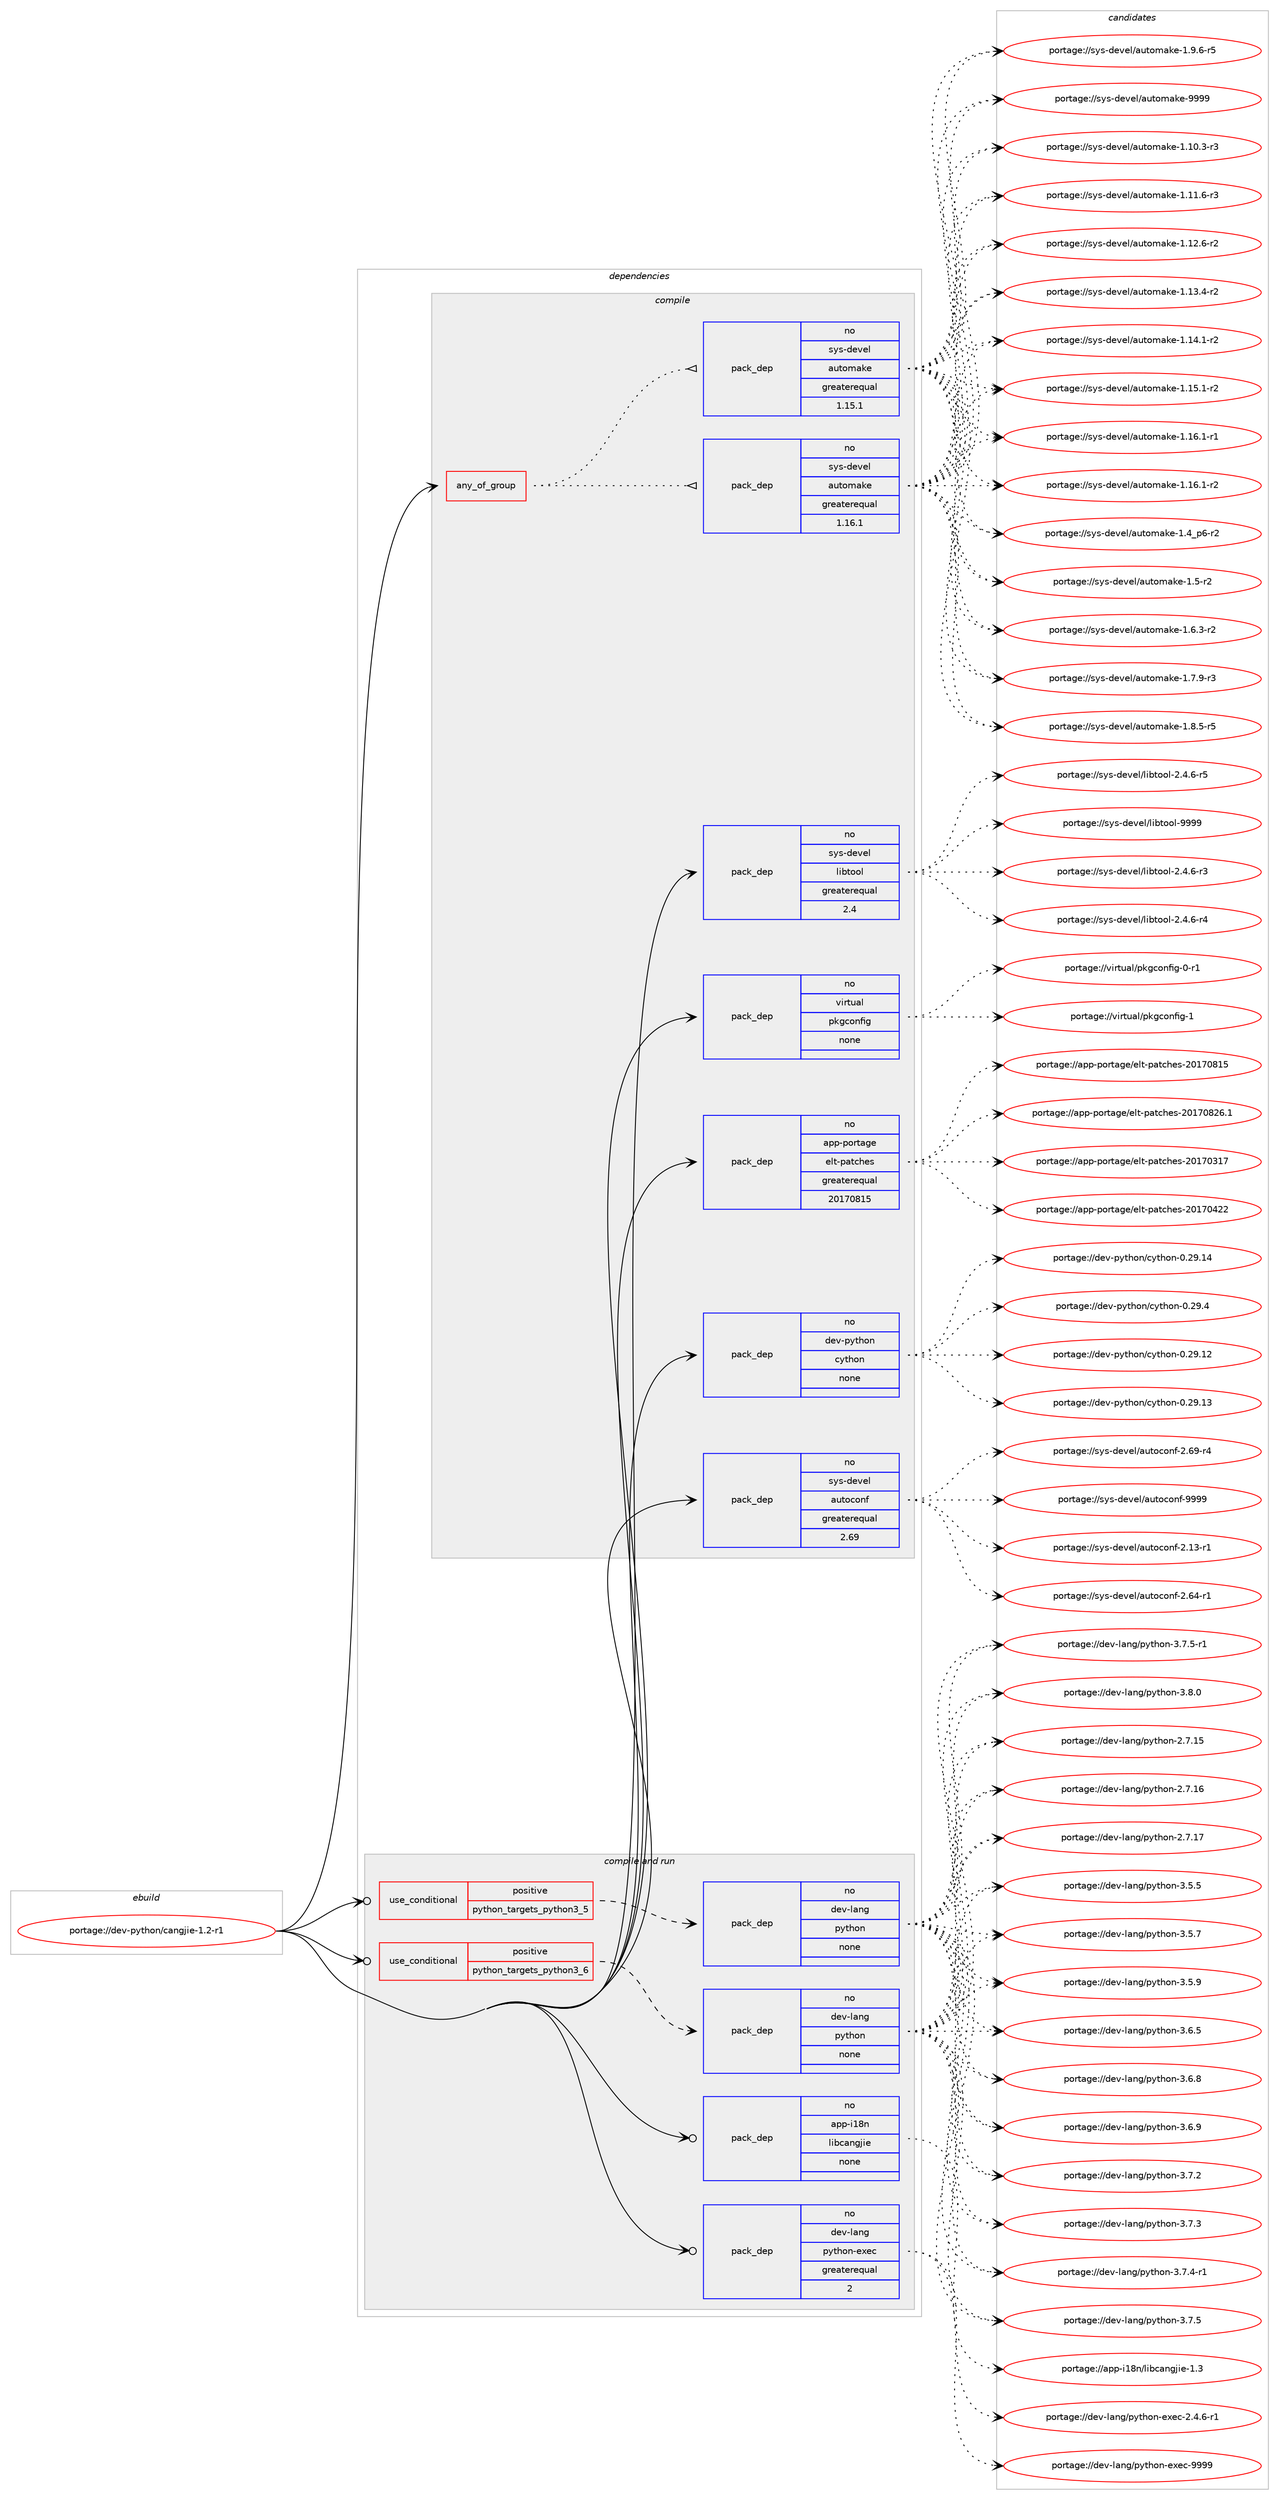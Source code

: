 digraph prolog {

# *************
# Graph options
# *************

newrank=true;
concentrate=true;
compound=true;
graph [rankdir=LR,fontname=Helvetica,fontsize=10,ranksep=1.5];#, ranksep=2.5, nodesep=0.2];
edge  [arrowhead=vee];
node  [fontname=Helvetica,fontsize=10];

# **********
# The ebuild
# **********

subgraph cluster_leftcol {
color=gray;
rank=same;
label=<<i>ebuild</i>>;
id [label="portage://dev-python/cangjie-1.2-r1", color=red, width=4, href="../dev-python/cangjie-1.2-r1.svg"];
}

# ****************
# The dependencies
# ****************

subgraph cluster_midcol {
color=gray;
label=<<i>dependencies</i>>;
subgraph cluster_compile {
fillcolor="#eeeeee";
style=filled;
label=<<i>compile</i>>;
subgraph any3243 {
dependency133046 [label=<<TABLE BORDER="0" CELLBORDER="1" CELLSPACING="0" CELLPADDING="4"><TR><TD CELLPADDING="10">any_of_group</TD></TR></TABLE>>, shape=none, color=red];subgraph pack103165 {
dependency133047 [label=<<TABLE BORDER="0" CELLBORDER="1" CELLSPACING="0" CELLPADDING="4" WIDTH="220"><TR><TD ROWSPAN="6" CELLPADDING="30">pack_dep</TD></TR><TR><TD WIDTH="110">no</TD></TR><TR><TD>sys-devel</TD></TR><TR><TD>automake</TD></TR><TR><TD>greaterequal</TD></TR><TR><TD>1.16.1</TD></TR></TABLE>>, shape=none, color=blue];
}
dependency133046:e -> dependency133047:w [weight=20,style="dotted",arrowhead="oinv"];
subgraph pack103166 {
dependency133048 [label=<<TABLE BORDER="0" CELLBORDER="1" CELLSPACING="0" CELLPADDING="4" WIDTH="220"><TR><TD ROWSPAN="6" CELLPADDING="30">pack_dep</TD></TR><TR><TD WIDTH="110">no</TD></TR><TR><TD>sys-devel</TD></TR><TR><TD>automake</TD></TR><TR><TD>greaterequal</TD></TR><TR><TD>1.15.1</TD></TR></TABLE>>, shape=none, color=blue];
}
dependency133046:e -> dependency133048:w [weight=20,style="dotted",arrowhead="oinv"];
}
id:e -> dependency133046:w [weight=20,style="solid",arrowhead="vee"];
subgraph pack103167 {
dependency133049 [label=<<TABLE BORDER="0" CELLBORDER="1" CELLSPACING="0" CELLPADDING="4" WIDTH="220"><TR><TD ROWSPAN="6" CELLPADDING="30">pack_dep</TD></TR><TR><TD WIDTH="110">no</TD></TR><TR><TD>app-portage</TD></TR><TR><TD>elt-patches</TD></TR><TR><TD>greaterequal</TD></TR><TR><TD>20170815</TD></TR></TABLE>>, shape=none, color=blue];
}
id:e -> dependency133049:w [weight=20,style="solid",arrowhead="vee"];
subgraph pack103168 {
dependency133050 [label=<<TABLE BORDER="0" CELLBORDER="1" CELLSPACING="0" CELLPADDING="4" WIDTH="220"><TR><TD ROWSPAN="6" CELLPADDING="30">pack_dep</TD></TR><TR><TD WIDTH="110">no</TD></TR><TR><TD>dev-python</TD></TR><TR><TD>cython</TD></TR><TR><TD>none</TD></TR><TR><TD></TD></TR></TABLE>>, shape=none, color=blue];
}
id:e -> dependency133050:w [weight=20,style="solid",arrowhead="vee"];
subgraph pack103169 {
dependency133051 [label=<<TABLE BORDER="0" CELLBORDER="1" CELLSPACING="0" CELLPADDING="4" WIDTH="220"><TR><TD ROWSPAN="6" CELLPADDING="30">pack_dep</TD></TR><TR><TD WIDTH="110">no</TD></TR><TR><TD>sys-devel</TD></TR><TR><TD>autoconf</TD></TR><TR><TD>greaterequal</TD></TR><TR><TD>2.69</TD></TR></TABLE>>, shape=none, color=blue];
}
id:e -> dependency133051:w [weight=20,style="solid",arrowhead="vee"];
subgraph pack103170 {
dependency133052 [label=<<TABLE BORDER="0" CELLBORDER="1" CELLSPACING="0" CELLPADDING="4" WIDTH="220"><TR><TD ROWSPAN="6" CELLPADDING="30">pack_dep</TD></TR><TR><TD WIDTH="110">no</TD></TR><TR><TD>sys-devel</TD></TR><TR><TD>libtool</TD></TR><TR><TD>greaterequal</TD></TR><TR><TD>2.4</TD></TR></TABLE>>, shape=none, color=blue];
}
id:e -> dependency133052:w [weight=20,style="solid",arrowhead="vee"];
subgraph pack103171 {
dependency133053 [label=<<TABLE BORDER="0" CELLBORDER="1" CELLSPACING="0" CELLPADDING="4" WIDTH="220"><TR><TD ROWSPAN="6" CELLPADDING="30">pack_dep</TD></TR><TR><TD WIDTH="110">no</TD></TR><TR><TD>virtual</TD></TR><TR><TD>pkgconfig</TD></TR><TR><TD>none</TD></TR><TR><TD></TD></TR></TABLE>>, shape=none, color=blue];
}
id:e -> dependency133053:w [weight=20,style="solid",arrowhead="vee"];
}
subgraph cluster_compileandrun {
fillcolor="#eeeeee";
style=filled;
label=<<i>compile and run</i>>;
subgraph cond26573 {
dependency133054 [label=<<TABLE BORDER="0" CELLBORDER="1" CELLSPACING="0" CELLPADDING="4"><TR><TD ROWSPAN="3" CELLPADDING="10">use_conditional</TD></TR><TR><TD>positive</TD></TR><TR><TD>python_targets_python3_5</TD></TR></TABLE>>, shape=none, color=red];
subgraph pack103172 {
dependency133055 [label=<<TABLE BORDER="0" CELLBORDER="1" CELLSPACING="0" CELLPADDING="4" WIDTH="220"><TR><TD ROWSPAN="6" CELLPADDING="30">pack_dep</TD></TR><TR><TD WIDTH="110">no</TD></TR><TR><TD>dev-lang</TD></TR><TR><TD>python</TD></TR><TR><TD>none</TD></TR><TR><TD></TD></TR></TABLE>>, shape=none, color=blue];
}
dependency133054:e -> dependency133055:w [weight=20,style="dashed",arrowhead="vee"];
}
id:e -> dependency133054:w [weight=20,style="solid",arrowhead="odotvee"];
subgraph cond26574 {
dependency133056 [label=<<TABLE BORDER="0" CELLBORDER="1" CELLSPACING="0" CELLPADDING="4"><TR><TD ROWSPAN="3" CELLPADDING="10">use_conditional</TD></TR><TR><TD>positive</TD></TR><TR><TD>python_targets_python3_6</TD></TR></TABLE>>, shape=none, color=red];
subgraph pack103173 {
dependency133057 [label=<<TABLE BORDER="0" CELLBORDER="1" CELLSPACING="0" CELLPADDING="4" WIDTH="220"><TR><TD ROWSPAN="6" CELLPADDING="30">pack_dep</TD></TR><TR><TD WIDTH="110">no</TD></TR><TR><TD>dev-lang</TD></TR><TR><TD>python</TD></TR><TR><TD>none</TD></TR><TR><TD></TD></TR></TABLE>>, shape=none, color=blue];
}
dependency133056:e -> dependency133057:w [weight=20,style="dashed",arrowhead="vee"];
}
id:e -> dependency133056:w [weight=20,style="solid",arrowhead="odotvee"];
subgraph pack103174 {
dependency133058 [label=<<TABLE BORDER="0" CELLBORDER="1" CELLSPACING="0" CELLPADDING="4" WIDTH="220"><TR><TD ROWSPAN="6" CELLPADDING="30">pack_dep</TD></TR><TR><TD WIDTH="110">no</TD></TR><TR><TD>app-i18n</TD></TR><TR><TD>libcangjie</TD></TR><TR><TD>none</TD></TR><TR><TD></TD></TR></TABLE>>, shape=none, color=blue];
}
id:e -> dependency133058:w [weight=20,style="solid",arrowhead="odotvee"];
subgraph pack103175 {
dependency133059 [label=<<TABLE BORDER="0" CELLBORDER="1" CELLSPACING="0" CELLPADDING="4" WIDTH="220"><TR><TD ROWSPAN="6" CELLPADDING="30">pack_dep</TD></TR><TR><TD WIDTH="110">no</TD></TR><TR><TD>dev-lang</TD></TR><TR><TD>python-exec</TD></TR><TR><TD>greaterequal</TD></TR><TR><TD>2</TD></TR></TABLE>>, shape=none, color=blue];
}
id:e -> dependency133059:w [weight=20,style="solid",arrowhead="odotvee"];
}
subgraph cluster_run {
fillcolor="#eeeeee";
style=filled;
label=<<i>run</i>>;
}
}

# **************
# The candidates
# **************

subgraph cluster_choices {
rank=same;
color=gray;
label=<<i>candidates</i>>;

subgraph choice103165 {
color=black;
nodesep=1;
choiceportage11512111545100101118101108479711711611110997107101454946494846514511451 [label="portage://sys-devel/automake-1.10.3-r3", color=red, width=4,href="../sys-devel/automake-1.10.3-r3.svg"];
choiceportage11512111545100101118101108479711711611110997107101454946494946544511451 [label="portage://sys-devel/automake-1.11.6-r3", color=red, width=4,href="../sys-devel/automake-1.11.6-r3.svg"];
choiceportage11512111545100101118101108479711711611110997107101454946495046544511450 [label="portage://sys-devel/automake-1.12.6-r2", color=red, width=4,href="../sys-devel/automake-1.12.6-r2.svg"];
choiceportage11512111545100101118101108479711711611110997107101454946495146524511450 [label="portage://sys-devel/automake-1.13.4-r2", color=red, width=4,href="../sys-devel/automake-1.13.4-r2.svg"];
choiceportage11512111545100101118101108479711711611110997107101454946495246494511450 [label="portage://sys-devel/automake-1.14.1-r2", color=red, width=4,href="../sys-devel/automake-1.14.1-r2.svg"];
choiceportage11512111545100101118101108479711711611110997107101454946495346494511450 [label="portage://sys-devel/automake-1.15.1-r2", color=red, width=4,href="../sys-devel/automake-1.15.1-r2.svg"];
choiceportage11512111545100101118101108479711711611110997107101454946495446494511449 [label="portage://sys-devel/automake-1.16.1-r1", color=red, width=4,href="../sys-devel/automake-1.16.1-r1.svg"];
choiceportage11512111545100101118101108479711711611110997107101454946495446494511450 [label="portage://sys-devel/automake-1.16.1-r2", color=red, width=4,href="../sys-devel/automake-1.16.1-r2.svg"];
choiceportage115121115451001011181011084797117116111109971071014549465295112544511450 [label="portage://sys-devel/automake-1.4_p6-r2", color=red, width=4,href="../sys-devel/automake-1.4_p6-r2.svg"];
choiceportage11512111545100101118101108479711711611110997107101454946534511450 [label="portage://sys-devel/automake-1.5-r2", color=red, width=4,href="../sys-devel/automake-1.5-r2.svg"];
choiceportage115121115451001011181011084797117116111109971071014549465446514511450 [label="portage://sys-devel/automake-1.6.3-r2", color=red, width=4,href="../sys-devel/automake-1.6.3-r2.svg"];
choiceportage115121115451001011181011084797117116111109971071014549465546574511451 [label="portage://sys-devel/automake-1.7.9-r3", color=red, width=4,href="../sys-devel/automake-1.7.9-r3.svg"];
choiceportage115121115451001011181011084797117116111109971071014549465646534511453 [label="portage://sys-devel/automake-1.8.5-r5", color=red, width=4,href="../sys-devel/automake-1.8.5-r5.svg"];
choiceportage115121115451001011181011084797117116111109971071014549465746544511453 [label="portage://sys-devel/automake-1.9.6-r5", color=red, width=4,href="../sys-devel/automake-1.9.6-r5.svg"];
choiceportage115121115451001011181011084797117116111109971071014557575757 [label="portage://sys-devel/automake-9999", color=red, width=4,href="../sys-devel/automake-9999.svg"];
dependency133047:e -> choiceportage11512111545100101118101108479711711611110997107101454946494846514511451:w [style=dotted,weight="100"];
dependency133047:e -> choiceportage11512111545100101118101108479711711611110997107101454946494946544511451:w [style=dotted,weight="100"];
dependency133047:e -> choiceportage11512111545100101118101108479711711611110997107101454946495046544511450:w [style=dotted,weight="100"];
dependency133047:e -> choiceportage11512111545100101118101108479711711611110997107101454946495146524511450:w [style=dotted,weight="100"];
dependency133047:e -> choiceportage11512111545100101118101108479711711611110997107101454946495246494511450:w [style=dotted,weight="100"];
dependency133047:e -> choiceportage11512111545100101118101108479711711611110997107101454946495346494511450:w [style=dotted,weight="100"];
dependency133047:e -> choiceportage11512111545100101118101108479711711611110997107101454946495446494511449:w [style=dotted,weight="100"];
dependency133047:e -> choiceportage11512111545100101118101108479711711611110997107101454946495446494511450:w [style=dotted,weight="100"];
dependency133047:e -> choiceportage115121115451001011181011084797117116111109971071014549465295112544511450:w [style=dotted,weight="100"];
dependency133047:e -> choiceportage11512111545100101118101108479711711611110997107101454946534511450:w [style=dotted,weight="100"];
dependency133047:e -> choiceportage115121115451001011181011084797117116111109971071014549465446514511450:w [style=dotted,weight="100"];
dependency133047:e -> choiceportage115121115451001011181011084797117116111109971071014549465546574511451:w [style=dotted,weight="100"];
dependency133047:e -> choiceportage115121115451001011181011084797117116111109971071014549465646534511453:w [style=dotted,weight="100"];
dependency133047:e -> choiceportage115121115451001011181011084797117116111109971071014549465746544511453:w [style=dotted,weight="100"];
dependency133047:e -> choiceportage115121115451001011181011084797117116111109971071014557575757:w [style=dotted,weight="100"];
}
subgraph choice103166 {
color=black;
nodesep=1;
choiceportage11512111545100101118101108479711711611110997107101454946494846514511451 [label="portage://sys-devel/automake-1.10.3-r3", color=red, width=4,href="../sys-devel/automake-1.10.3-r3.svg"];
choiceportage11512111545100101118101108479711711611110997107101454946494946544511451 [label="portage://sys-devel/automake-1.11.6-r3", color=red, width=4,href="../sys-devel/automake-1.11.6-r3.svg"];
choiceportage11512111545100101118101108479711711611110997107101454946495046544511450 [label="portage://sys-devel/automake-1.12.6-r2", color=red, width=4,href="../sys-devel/automake-1.12.6-r2.svg"];
choiceportage11512111545100101118101108479711711611110997107101454946495146524511450 [label="portage://sys-devel/automake-1.13.4-r2", color=red, width=4,href="../sys-devel/automake-1.13.4-r2.svg"];
choiceportage11512111545100101118101108479711711611110997107101454946495246494511450 [label="portage://sys-devel/automake-1.14.1-r2", color=red, width=4,href="../sys-devel/automake-1.14.1-r2.svg"];
choiceportage11512111545100101118101108479711711611110997107101454946495346494511450 [label="portage://sys-devel/automake-1.15.1-r2", color=red, width=4,href="../sys-devel/automake-1.15.1-r2.svg"];
choiceportage11512111545100101118101108479711711611110997107101454946495446494511449 [label="portage://sys-devel/automake-1.16.1-r1", color=red, width=4,href="../sys-devel/automake-1.16.1-r1.svg"];
choiceportage11512111545100101118101108479711711611110997107101454946495446494511450 [label="portage://sys-devel/automake-1.16.1-r2", color=red, width=4,href="../sys-devel/automake-1.16.1-r2.svg"];
choiceportage115121115451001011181011084797117116111109971071014549465295112544511450 [label="portage://sys-devel/automake-1.4_p6-r2", color=red, width=4,href="../sys-devel/automake-1.4_p6-r2.svg"];
choiceportage11512111545100101118101108479711711611110997107101454946534511450 [label="portage://sys-devel/automake-1.5-r2", color=red, width=4,href="../sys-devel/automake-1.5-r2.svg"];
choiceportage115121115451001011181011084797117116111109971071014549465446514511450 [label="portage://sys-devel/automake-1.6.3-r2", color=red, width=4,href="../sys-devel/automake-1.6.3-r2.svg"];
choiceportage115121115451001011181011084797117116111109971071014549465546574511451 [label="portage://sys-devel/automake-1.7.9-r3", color=red, width=4,href="../sys-devel/automake-1.7.9-r3.svg"];
choiceportage115121115451001011181011084797117116111109971071014549465646534511453 [label="portage://sys-devel/automake-1.8.5-r5", color=red, width=4,href="../sys-devel/automake-1.8.5-r5.svg"];
choiceportage115121115451001011181011084797117116111109971071014549465746544511453 [label="portage://sys-devel/automake-1.9.6-r5", color=red, width=4,href="../sys-devel/automake-1.9.6-r5.svg"];
choiceportage115121115451001011181011084797117116111109971071014557575757 [label="portage://sys-devel/automake-9999", color=red, width=4,href="../sys-devel/automake-9999.svg"];
dependency133048:e -> choiceportage11512111545100101118101108479711711611110997107101454946494846514511451:w [style=dotted,weight="100"];
dependency133048:e -> choiceportage11512111545100101118101108479711711611110997107101454946494946544511451:w [style=dotted,weight="100"];
dependency133048:e -> choiceportage11512111545100101118101108479711711611110997107101454946495046544511450:w [style=dotted,weight="100"];
dependency133048:e -> choiceportage11512111545100101118101108479711711611110997107101454946495146524511450:w [style=dotted,weight="100"];
dependency133048:e -> choiceportage11512111545100101118101108479711711611110997107101454946495246494511450:w [style=dotted,weight="100"];
dependency133048:e -> choiceportage11512111545100101118101108479711711611110997107101454946495346494511450:w [style=dotted,weight="100"];
dependency133048:e -> choiceportage11512111545100101118101108479711711611110997107101454946495446494511449:w [style=dotted,weight="100"];
dependency133048:e -> choiceportage11512111545100101118101108479711711611110997107101454946495446494511450:w [style=dotted,weight="100"];
dependency133048:e -> choiceportage115121115451001011181011084797117116111109971071014549465295112544511450:w [style=dotted,weight="100"];
dependency133048:e -> choiceportage11512111545100101118101108479711711611110997107101454946534511450:w [style=dotted,weight="100"];
dependency133048:e -> choiceportage115121115451001011181011084797117116111109971071014549465446514511450:w [style=dotted,weight="100"];
dependency133048:e -> choiceportage115121115451001011181011084797117116111109971071014549465546574511451:w [style=dotted,weight="100"];
dependency133048:e -> choiceportage115121115451001011181011084797117116111109971071014549465646534511453:w [style=dotted,weight="100"];
dependency133048:e -> choiceportage115121115451001011181011084797117116111109971071014549465746544511453:w [style=dotted,weight="100"];
dependency133048:e -> choiceportage115121115451001011181011084797117116111109971071014557575757:w [style=dotted,weight="100"];
}
subgraph choice103167 {
color=black;
nodesep=1;
choiceportage97112112451121111141169710310147101108116451129711699104101115455048495548514955 [label="portage://app-portage/elt-patches-20170317", color=red, width=4,href="../app-portage/elt-patches-20170317.svg"];
choiceportage97112112451121111141169710310147101108116451129711699104101115455048495548525050 [label="portage://app-portage/elt-patches-20170422", color=red, width=4,href="../app-portage/elt-patches-20170422.svg"];
choiceportage97112112451121111141169710310147101108116451129711699104101115455048495548564953 [label="portage://app-portage/elt-patches-20170815", color=red, width=4,href="../app-portage/elt-patches-20170815.svg"];
choiceportage971121124511211111411697103101471011081164511297116991041011154550484955485650544649 [label="portage://app-portage/elt-patches-20170826.1", color=red, width=4,href="../app-portage/elt-patches-20170826.1.svg"];
dependency133049:e -> choiceportage97112112451121111141169710310147101108116451129711699104101115455048495548514955:w [style=dotted,weight="100"];
dependency133049:e -> choiceportage97112112451121111141169710310147101108116451129711699104101115455048495548525050:w [style=dotted,weight="100"];
dependency133049:e -> choiceportage97112112451121111141169710310147101108116451129711699104101115455048495548564953:w [style=dotted,weight="100"];
dependency133049:e -> choiceportage971121124511211111411697103101471011081164511297116991041011154550484955485650544649:w [style=dotted,weight="100"];
}
subgraph choice103168 {
color=black;
nodesep=1;
choiceportage1001011184511212111610411111047991211161041111104548465057464950 [label="portage://dev-python/cython-0.29.12", color=red, width=4,href="../dev-python/cython-0.29.12.svg"];
choiceportage1001011184511212111610411111047991211161041111104548465057464951 [label="portage://dev-python/cython-0.29.13", color=red, width=4,href="../dev-python/cython-0.29.13.svg"];
choiceportage1001011184511212111610411111047991211161041111104548465057464952 [label="portage://dev-python/cython-0.29.14", color=red, width=4,href="../dev-python/cython-0.29.14.svg"];
choiceportage10010111845112121116104111110479912111610411111045484650574652 [label="portage://dev-python/cython-0.29.4", color=red, width=4,href="../dev-python/cython-0.29.4.svg"];
dependency133050:e -> choiceportage1001011184511212111610411111047991211161041111104548465057464950:w [style=dotted,weight="100"];
dependency133050:e -> choiceportage1001011184511212111610411111047991211161041111104548465057464951:w [style=dotted,weight="100"];
dependency133050:e -> choiceportage1001011184511212111610411111047991211161041111104548465057464952:w [style=dotted,weight="100"];
dependency133050:e -> choiceportage10010111845112121116104111110479912111610411111045484650574652:w [style=dotted,weight="100"];
}
subgraph choice103169 {
color=black;
nodesep=1;
choiceportage1151211154510010111810110847971171161119911111010245504649514511449 [label="portage://sys-devel/autoconf-2.13-r1", color=red, width=4,href="../sys-devel/autoconf-2.13-r1.svg"];
choiceportage1151211154510010111810110847971171161119911111010245504654524511449 [label="portage://sys-devel/autoconf-2.64-r1", color=red, width=4,href="../sys-devel/autoconf-2.64-r1.svg"];
choiceportage1151211154510010111810110847971171161119911111010245504654574511452 [label="portage://sys-devel/autoconf-2.69-r4", color=red, width=4,href="../sys-devel/autoconf-2.69-r4.svg"];
choiceportage115121115451001011181011084797117116111991111101024557575757 [label="portage://sys-devel/autoconf-9999", color=red, width=4,href="../sys-devel/autoconf-9999.svg"];
dependency133051:e -> choiceportage1151211154510010111810110847971171161119911111010245504649514511449:w [style=dotted,weight="100"];
dependency133051:e -> choiceportage1151211154510010111810110847971171161119911111010245504654524511449:w [style=dotted,weight="100"];
dependency133051:e -> choiceportage1151211154510010111810110847971171161119911111010245504654574511452:w [style=dotted,weight="100"];
dependency133051:e -> choiceportage115121115451001011181011084797117116111991111101024557575757:w [style=dotted,weight="100"];
}
subgraph choice103170 {
color=black;
nodesep=1;
choiceportage1151211154510010111810110847108105981161111111084550465246544511451 [label="portage://sys-devel/libtool-2.4.6-r3", color=red, width=4,href="../sys-devel/libtool-2.4.6-r3.svg"];
choiceportage1151211154510010111810110847108105981161111111084550465246544511452 [label="portage://sys-devel/libtool-2.4.6-r4", color=red, width=4,href="../sys-devel/libtool-2.4.6-r4.svg"];
choiceportage1151211154510010111810110847108105981161111111084550465246544511453 [label="portage://sys-devel/libtool-2.4.6-r5", color=red, width=4,href="../sys-devel/libtool-2.4.6-r5.svg"];
choiceportage1151211154510010111810110847108105981161111111084557575757 [label="portage://sys-devel/libtool-9999", color=red, width=4,href="../sys-devel/libtool-9999.svg"];
dependency133052:e -> choiceportage1151211154510010111810110847108105981161111111084550465246544511451:w [style=dotted,weight="100"];
dependency133052:e -> choiceportage1151211154510010111810110847108105981161111111084550465246544511452:w [style=dotted,weight="100"];
dependency133052:e -> choiceportage1151211154510010111810110847108105981161111111084550465246544511453:w [style=dotted,weight="100"];
dependency133052:e -> choiceportage1151211154510010111810110847108105981161111111084557575757:w [style=dotted,weight="100"];
}
subgraph choice103171 {
color=black;
nodesep=1;
choiceportage11810511411611797108471121071039911111010210510345484511449 [label="portage://virtual/pkgconfig-0-r1", color=red, width=4,href="../virtual/pkgconfig-0-r1.svg"];
choiceportage1181051141161179710847112107103991111101021051034549 [label="portage://virtual/pkgconfig-1", color=red, width=4,href="../virtual/pkgconfig-1.svg"];
dependency133053:e -> choiceportage11810511411611797108471121071039911111010210510345484511449:w [style=dotted,weight="100"];
dependency133053:e -> choiceportage1181051141161179710847112107103991111101021051034549:w [style=dotted,weight="100"];
}
subgraph choice103172 {
color=black;
nodesep=1;
choiceportage10010111845108971101034711212111610411111045504655464953 [label="portage://dev-lang/python-2.7.15", color=red, width=4,href="../dev-lang/python-2.7.15.svg"];
choiceportage10010111845108971101034711212111610411111045504655464954 [label="portage://dev-lang/python-2.7.16", color=red, width=4,href="../dev-lang/python-2.7.16.svg"];
choiceportage10010111845108971101034711212111610411111045504655464955 [label="portage://dev-lang/python-2.7.17", color=red, width=4,href="../dev-lang/python-2.7.17.svg"];
choiceportage100101118451089711010347112121116104111110455146534653 [label="portage://dev-lang/python-3.5.5", color=red, width=4,href="../dev-lang/python-3.5.5.svg"];
choiceportage100101118451089711010347112121116104111110455146534655 [label="portage://dev-lang/python-3.5.7", color=red, width=4,href="../dev-lang/python-3.5.7.svg"];
choiceportage100101118451089711010347112121116104111110455146534657 [label="portage://dev-lang/python-3.5.9", color=red, width=4,href="../dev-lang/python-3.5.9.svg"];
choiceportage100101118451089711010347112121116104111110455146544653 [label="portage://dev-lang/python-3.6.5", color=red, width=4,href="../dev-lang/python-3.6.5.svg"];
choiceportage100101118451089711010347112121116104111110455146544656 [label="portage://dev-lang/python-3.6.8", color=red, width=4,href="../dev-lang/python-3.6.8.svg"];
choiceportage100101118451089711010347112121116104111110455146544657 [label="portage://dev-lang/python-3.6.9", color=red, width=4,href="../dev-lang/python-3.6.9.svg"];
choiceportage100101118451089711010347112121116104111110455146554650 [label="portage://dev-lang/python-3.7.2", color=red, width=4,href="../dev-lang/python-3.7.2.svg"];
choiceportage100101118451089711010347112121116104111110455146554651 [label="portage://dev-lang/python-3.7.3", color=red, width=4,href="../dev-lang/python-3.7.3.svg"];
choiceportage1001011184510897110103471121211161041111104551465546524511449 [label="portage://dev-lang/python-3.7.4-r1", color=red, width=4,href="../dev-lang/python-3.7.4-r1.svg"];
choiceportage100101118451089711010347112121116104111110455146554653 [label="portage://dev-lang/python-3.7.5", color=red, width=4,href="../dev-lang/python-3.7.5.svg"];
choiceportage1001011184510897110103471121211161041111104551465546534511449 [label="portage://dev-lang/python-3.7.5-r1", color=red, width=4,href="../dev-lang/python-3.7.5-r1.svg"];
choiceportage100101118451089711010347112121116104111110455146564648 [label="portage://dev-lang/python-3.8.0", color=red, width=4,href="../dev-lang/python-3.8.0.svg"];
dependency133055:e -> choiceportage10010111845108971101034711212111610411111045504655464953:w [style=dotted,weight="100"];
dependency133055:e -> choiceportage10010111845108971101034711212111610411111045504655464954:w [style=dotted,weight="100"];
dependency133055:e -> choiceportage10010111845108971101034711212111610411111045504655464955:w [style=dotted,weight="100"];
dependency133055:e -> choiceportage100101118451089711010347112121116104111110455146534653:w [style=dotted,weight="100"];
dependency133055:e -> choiceportage100101118451089711010347112121116104111110455146534655:w [style=dotted,weight="100"];
dependency133055:e -> choiceportage100101118451089711010347112121116104111110455146534657:w [style=dotted,weight="100"];
dependency133055:e -> choiceportage100101118451089711010347112121116104111110455146544653:w [style=dotted,weight="100"];
dependency133055:e -> choiceportage100101118451089711010347112121116104111110455146544656:w [style=dotted,weight="100"];
dependency133055:e -> choiceportage100101118451089711010347112121116104111110455146544657:w [style=dotted,weight="100"];
dependency133055:e -> choiceportage100101118451089711010347112121116104111110455146554650:w [style=dotted,weight="100"];
dependency133055:e -> choiceportage100101118451089711010347112121116104111110455146554651:w [style=dotted,weight="100"];
dependency133055:e -> choiceportage1001011184510897110103471121211161041111104551465546524511449:w [style=dotted,weight="100"];
dependency133055:e -> choiceportage100101118451089711010347112121116104111110455146554653:w [style=dotted,weight="100"];
dependency133055:e -> choiceportage1001011184510897110103471121211161041111104551465546534511449:w [style=dotted,weight="100"];
dependency133055:e -> choiceportage100101118451089711010347112121116104111110455146564648:w [style=dotted,weight="100"];
}
subgraph choice103173 {
color=black;
nodesep=1;
choiceportage10010111845108971101034711212111610411111045504655464953 [label="portage://dev-lang/python-2.7.15", color=red, width=4,href="../dev-lang/python-2.7.15.svg"];
choiceportage10010111845108971101034711212111610411111045504655464954 [label="portage://dev-lang/python-2.7.16", color=red, width=4,href="../dev-lang/python-2.7.16.svg"];
choiceportage10010111845108971101034711212111610411111045504655464955 [label="portage://dev-lang/python-2.7.17", color=red, width=4,href="../dev-lang/python-2.7.17.svg"];
choiceportage100101118451089711010347112121116104111110455146534653 [label="portage://dev-lang/python-3.5.5", color=red, width=4,href="../dev-lang/python-3.5.5.svg"];
choiceportage100101118451089711010347112121116104111110455146534655 [label="portage://dev-lang/python-3.5.7", color=red, width=4,href="../dev-lang/python-3.5.7.svg"];
choiceportage100101118451089711010347112121116104111110455146534657 [label="portage://dev-lang/python-3.5.9", color=red, width=4,href="../dev-lang/python-3.5.9.svg"];
choiceportage100101118451089711010347112121116104111110455146544653 [label="portage://dev-lang/python-3.6.5", color=red, width=4,href="../dev-lang/python-3.6.5.svg"];
choiceportage100101118451089711010347112121116104111110455146544656 [label="portage://dev-lang/python-3.6.8", color=red, width=4,href="../dev-lang/python-3.6.8.svg"];
choiceportage100101118451089711010347112121116104111110455146544657 [label="portage://dev-lang/python-3.6.9", color=red, width=4,href="../dev-lang/python-3.6.9.svg"];
choiceportage100101118451089711010347112121116104111110455146554650 [label="portage://dev-lang/python-3.7.2", color=red, width=4,href="../dev-lang/python-3.7.2.svg"];
choiceportage100101118451089711010347112121116104111110455146554651 [label="portage://dev-lang/python-3.7.3", color=red, width=4,href="../dev-lang/python-3.7.3.svg"];
choiceportage1001011184510897110103471121211161041111104551465546524511449 [label="portage://dev-lang/python-3.7.4-r1", color=red, width=4,href="../dev-lang/python-3.7.4-r1.svg"];
choiceportage100101118451089711010347112121116104111110455146554653 [label="portage://dev-lang/python-3.7.5", color=red, width=4,href="../dev-lang/python-3.7.5.svg"];
choiceportage1001011184510897110103471121211161041111104551465546534511449 [label="portage://dev-lang/python-3.7.5-r1", color=red, width=4,href="../dev-lang/python-3.7.5-r1.svg"];
choiceportage100101118451089711010347112121116104111110455146564648 [label="portage://dev-lang/python-3.8.0", color=red, width=4,href="../dev-lang/python-3.8.0.svg"];
dependency133057:e -> choiceportage10010111845108971101034711212111610411111045504655464953:w [style=dotted,weight="100"];
dependency133057:e -> choiceportage10010111845108971101034711212111610411111045504655464954:w [style=dotted,weight="100"];
dependency133057:e -> choiceportage10010111845108971101034711212111610411111045504655464955:w [style=dotted,weight="100"];
dependency133057:e -> choiceportage100101118451089711010347112121116104111110455146534653:w [style=dotted,weight="100"];
dependency133057:e -> choiceportage100101118451089711010347112121116104111110455146534655:w [style=dotted,weight="100"];
dependency133057:e -> choiceportage100101118451089711010347112121116104111110455146534657:w [style=dotted,weight="100"];
dependency133057:e -> choiceportage100101118451089711010347112121116104111110455146544653:w [style=dotted,weight="100"];
dependency133057:e -> choiceportage100101118451089711010347112121116104111110455146544656:w [style=dotted,weight="100"];
dependency133057:e -> choiceportage100101118451089711010347112121116104111110455146544657:w [style=dotted,weight="100"];
dependency133057:e -> choiceportage100101118451089711010347112121116104111110455146554650:w [style=dotted,weight="100"];
dependency133057:e -> choiceportage100101118451089711010347112121116104111110455146554651:w [style=dotted,weight="100"];
dependency133057:e -> choiceportage1001011184510897110103471121211161041111104551465546524511449:w [style=dotted,weight="100"];
dependency133057:e -> choiceportage100101118451089711010347112121116104111110455146554653:w [style=dotted,weight="100"];
dependency133057:e -> choiceportage1001011184510897110103471121211161041111104551465546534511449:w [style=dotted,weight="100"];
dependency133057:e -> choiceportage100101118451089711010347112121116104111110455146564648:w [style=dotted,weight="100"];
}
subgraph choice103174 {
color=black;
nodesep=1;
choiceportage971121124510549561104710810598999711010310610510145494651 [label="portage://app-i18n/libcangjie-1.3", color=red, width=4,href="../app-i18n/libcangjie-1.3.svg"];
dependency133058:e -> choiceportage971121124510549561104710810598999711010310610510145494651:w [style=dotted,weight="100"];
}
subgraph choice103175 {
color=black;
nodesep=1;
choiceportage10010111845108971101034711212111610411111045101120101994550465246544511449 [label="portage://dev-lang/python-exec-2.4.6-r1", color=red, width=4,href="../dev-lang/python-exec-2.4.6-r1.svg"];
choiceportage10010111845108971101034711212111610411111045101120101994557575757 [label="portage://dev-lang/python-exec-9999", color=red, width=4,href="../dev-lang/python-exec-9999.svg"];
dependency133059:e -> choiceportage10010111845108971101034711212111610411111045101120101994550465246544511449:w [style=dotted,weight="100"];
dependency133059:e -> choiceportage10010111845108971101034711212111610411111045101120101994557575757:w [style=dotted,weight="100"];
}
}

}
